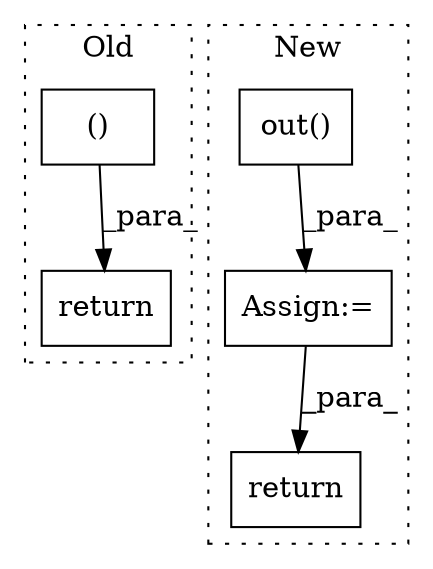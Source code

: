 digraph G {
subgraph cluster0 {
1 [label="()" a="54" s="1814" l="3" shape="box"];
5 [label="return" a="93" s="1801" l="7" shape="box"];
label = "Old";
style="dotted";
}
subgraph cluster1 {
2 [label="out()" a="75" s="1969,1979" l="9,1" shape="box"];
3 [label="Assign:=" a="68" s="1966" l="3" shape="box"];
4 [label="return" a="93" s="1989" l="7" shape="box"];
label = "New";
style="dotted";
}
1 -> 5 [label="_para_"];
2 -> 3 [label="_para_"];
3 -> 4 [label="_para_"];
}